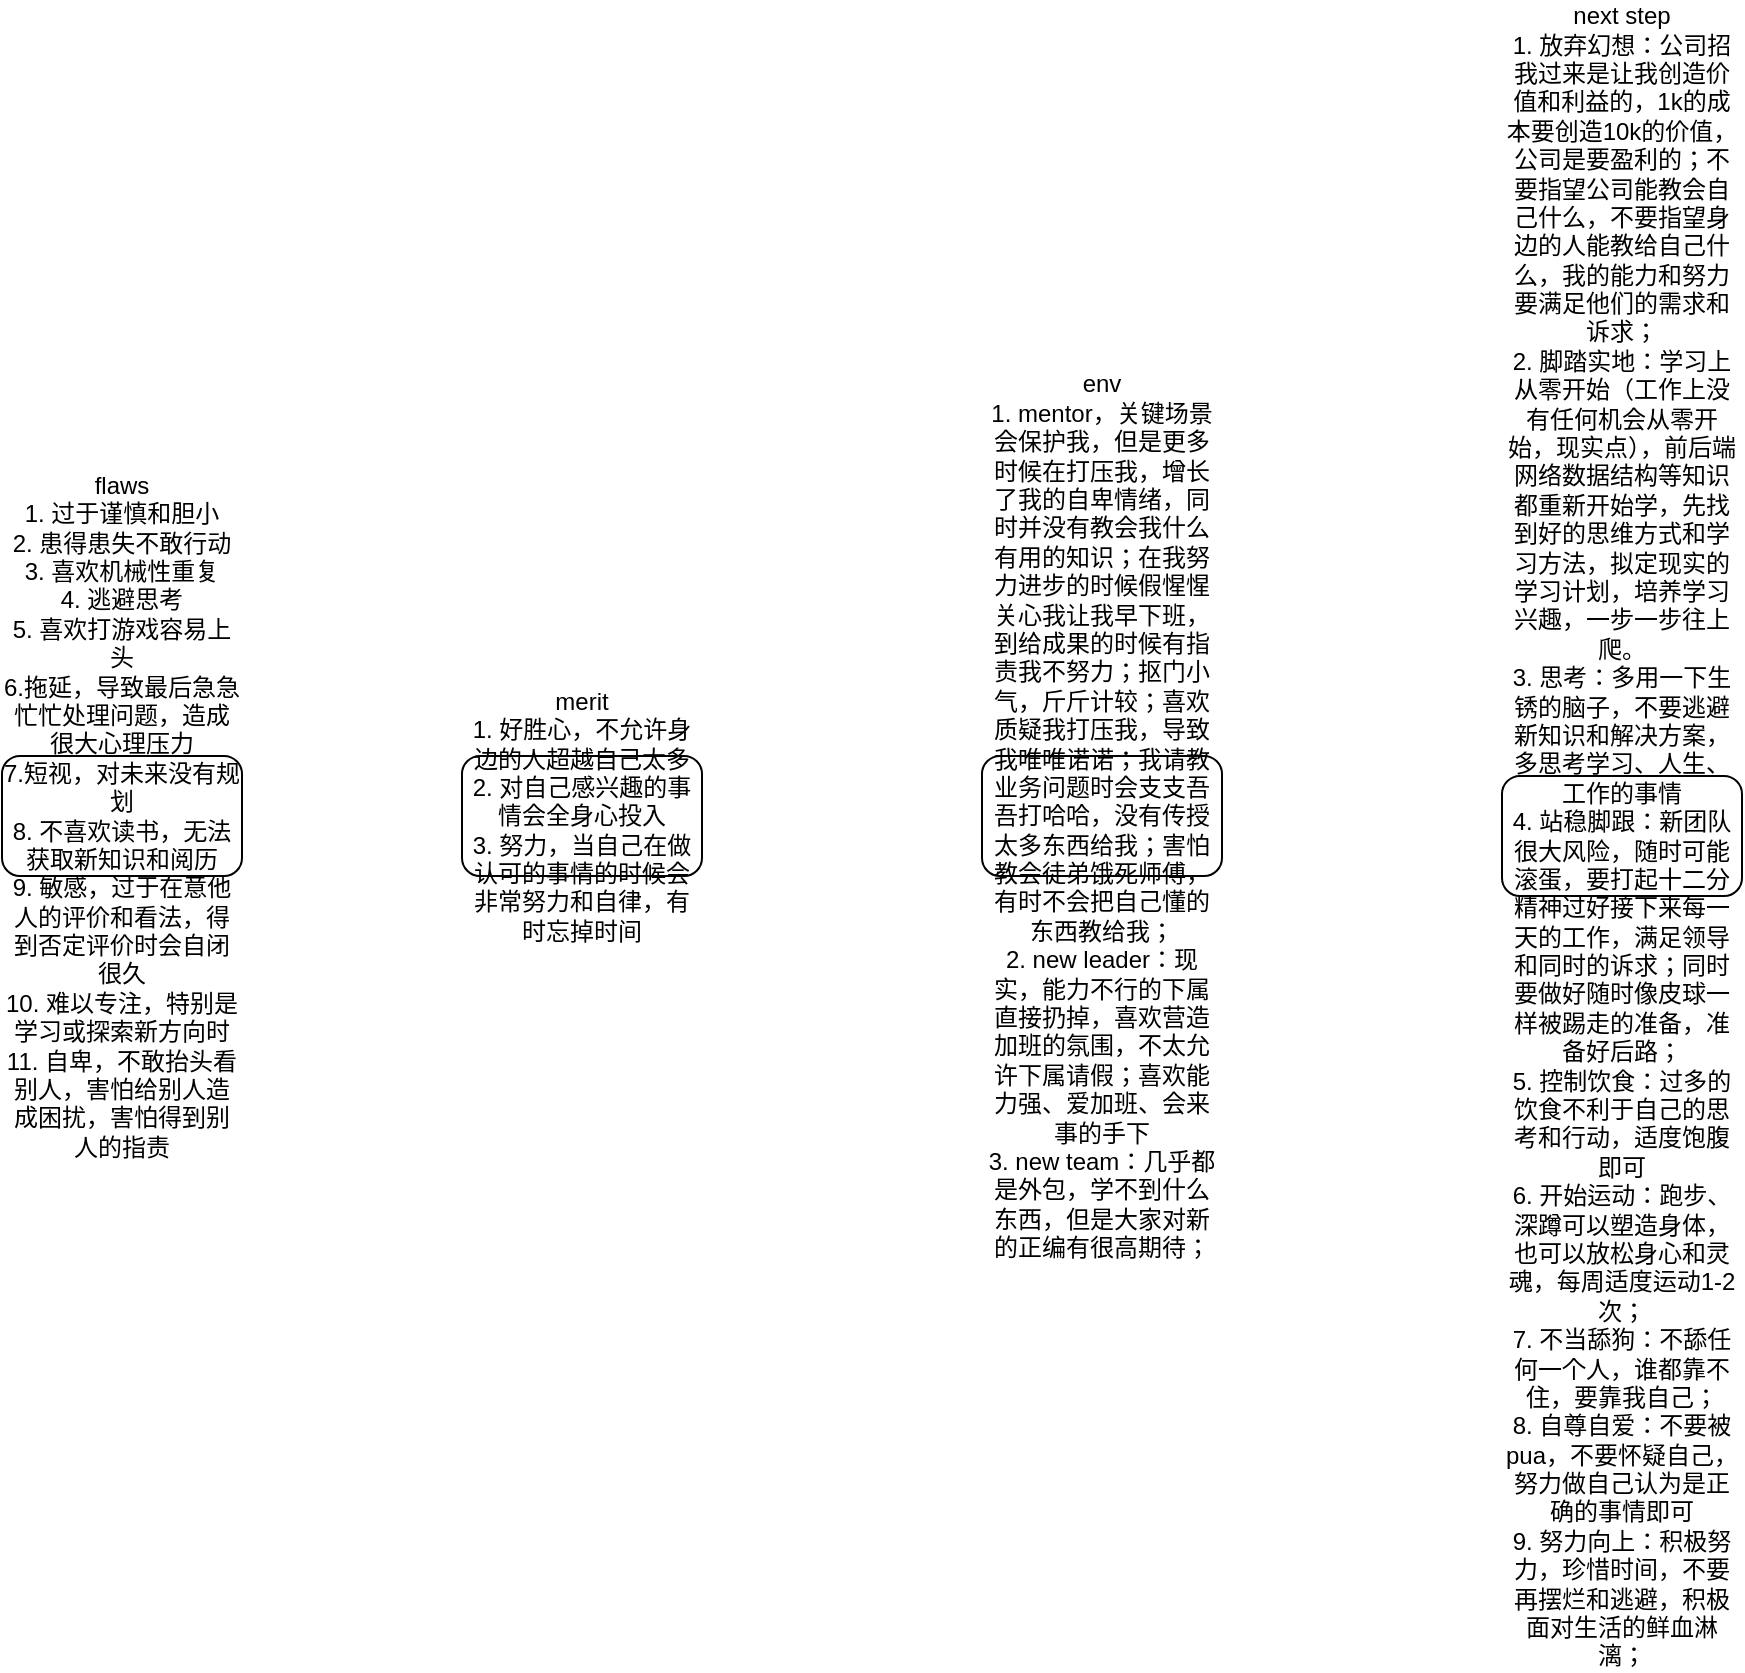 <mxfile version="23.0.2" type="github">
  <diagram name="第 1 页" id="4iLV3aSLRmlBd6YKkux7">
    <mxGraphModel dx="1434" dy="1933" grid="1" gridSize="10" guides="1" tooltips="1" connect="1" arrows="1" fold="1" page="1" pageScale="1" pageWidth="827" pageHeight="1169" math="0" shadow="0">
      <root>
        <mxCell id="0" />
        <mxCell id="1" parent="0" />
        <mxCell id="ayuznKtC7ornopGSUXEp-3" value="flaws&lt;br&gt;1. 过于谨慎和胆小&lt;br&gt;2. 患得患失不敢行动&lt;br&gt;3. 喜欢机械性重复&lt;br&gt;4. 逃避思考&lt;br&gt;5. 喜欢打游戏容易上头&lt;br&gt;6.拖延，导致最后急急忙忙处理问题，造成很大心理压力&lt;br&gt;7.短视，对未来没有规划&lt;br&gt;8. 不喜欢读书，无法获取新知识和阅历&lt;br&gt;9. 敏感，过于在意他人的评价和看法，得到否定评价时会自闭很久&lt;br&gt;10. 难以专注，特别是学习或探索新方向时&lt;br&gt;11. 自卑，不敢抬头看别人，害怕给别人造成困扰，害怕得到别人的指责" style="rounded=1;whiteSpace=wrap;html=1;" vertex="1" parent="1">
          <mxGeometry x="240" y="360" width="120" height="60" as="geometry" />
        </mxCell>
        <mxCell id="ayuznKtC7ornopGSUXEp-4" value="merit&lt;br&gt;1. 好胜心，不允许身边的人超越自己太多&lt;br&gt;2. 对自己感兴趣的事情会全身心投入&lt;br&gt;3. 努力，当自己在做认可的事情的时候会非常努力和自律，有时忘掉时间" style="rounded=1;whiteSpace=wrap;html=1;" vertex="1" parent="1">
          <mxGeometry x="470" y="360" width="120" height="60" as="geometry" />
        </mxCell>
        <mxCell id="ayuznKtC7ornopGSUXEp-5" value="env&lt;br&gt;1. mentor，关键场景会保护我，但是更多时候在打压我，增长了我的自卑情绪，同时并没有教会我什么有用的知识；在我努力进步的时候假惺惺关心我让我早下班，到给成果的时候有指责我不努力；抠门小气，斤斤计较；喜欢质疑我打压我，导致我唯唯诺诺；我请教业务问题时会支支吾吾打哈哈，没有传授太多东西给我；害怕教会徒弟饿死师傅，有时不会把自己懂的东西教给我；&lt;br&gt;2. new leader：现实，能力不行的下属直接扔掉，喜欢营造加班的氛围，不太允许下属请假；喜欢能力强、爱加班、会来事的手下&lt;br&gt;3. new team：几乎都是外包，学不到什么东西，但是大家对新的正编有很高期待；" style="rounded=1;whiteSpace=wrap;html=1;" vertex="1" parent="1">
          <mxGeometry x="730" y="360" width="120" height="60" as="geometry" />
        </mxCell>
        <mxCell id="ayuznKtC7ornopGSUXEp-6" value="next step&lt;br&gt;1. 放弃幻想：公司招我过来是让我创造价值和利益的，1k的成本要创造10k的价值，公司是要盈利的；不要指望公司能教会自己什么，不要指望身边的人能教给自己什么，我的能力和努力要满足他们的需求和诉求；&lt;br&gt;2. 脚踏实地：学习上从零开始（工作上没有任何机会从零开始，现实点），前后端网络数据结构等知识都重新开始学，先找到好的思维方式和学习方法，拟定现实的学习计划，培养学习兴趣，一步一步往上爬。&lt;br&gt;3. 思考：多用一下生锈的脑子，不要逃避新知识和解决方案，多思考学习、人生、工作的事情&lt;br&gt;4. 站稳脚跟：新团队很大风险，随时可能滚蛋，要打起十二分精神过好接下来每一天的工作，满足领导和同时的诉求；同时要做好随时像皮球一样被踢走的准备，准备好后路；&lt;br&gt;5. 控制饮食：过多的饮食不利于自己的思考和行动，适度饱腹即可&lt;br&gt;6. 开始运动：跑步、深蹲可以塑造身体，也可以放松身心和灵魂，每周适度运动1-2次；&lt;br&gt;7. 不当舔狗：不舔任何一个人，谁都靠不住，要靠我自己；&lt;br&gt;8. 自尊自爱：不要被pua，不要怀疑自己，努力做自己认为是正确的事情即可&lt;br&gt;9. 努力向上：积极努力，珍惜时间，不要再摆烂和逃避，积极面对生活的鲜血淋漓；" style="rounded=1;whiteSpace=wrap;html=1;" vertex="1" parent="1">
          <mxGeometry x="990" y="370" width="120" height="60" as="geometry" />
        </mxCell>
      </root>
    </mxGraphModel>
  </diagram>
</mxfile>
